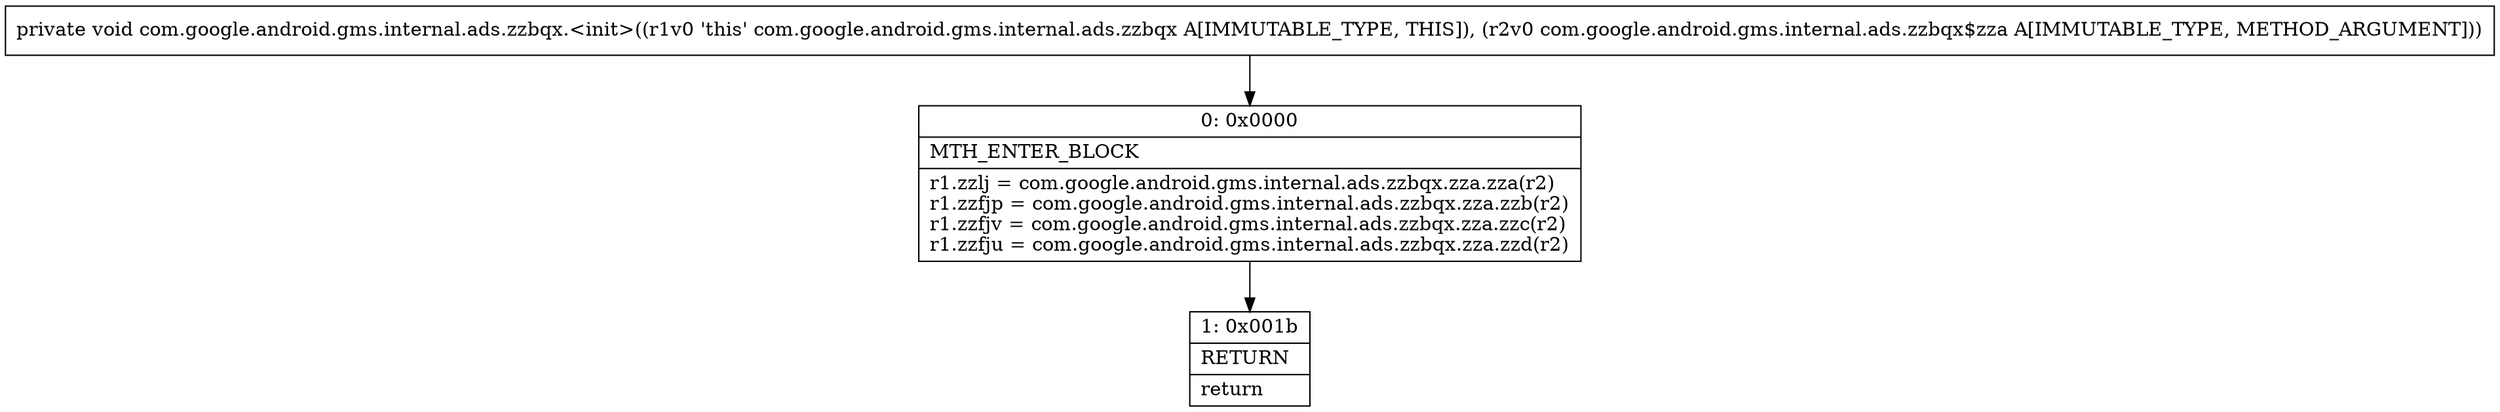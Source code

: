 digraph "CFG forcom.google.android.gms.internal.ads.zzbqx.\<init\>(Lcom\/google\/android\/gms\/internal\/ads\/zzbqx$zza;)V" {
Node_0 [shape=record,label="{0\:\ 0x0000|MTH_ENTER_BLOCK\l|r1.zzlj = com.google.android.gms.internal.ads.zzbqx.zza.zza(r2)\lr1.zzfjp = com.google.android.gms.internal.ads.zzbqx.zza.zzb(r2)\lr1.zzfjv = com.google.android.gms.internal.ads.zzbqx.zza.zzc(r2)\lr1.zzfju = com.google.android.gms.internal.ads.zzbqx.zza.zzd(r2)\l}"];
Node_1 [shape=record,label="{1\:\ 0x001b|RETURN\l|return\l}"];
MethodNode[shape=record,label="{private void com.google.android.gms.internal.ads.zzbqx.\<init\>((r1v0 'this' com.google.android.gms.internal.ads.zzbqx A[IMMUTABLE_TYPE, THIS]), (r2v0 com.google.android.gms.internal.ads.zzbqx$zza A[IMMUTABLE_TYPE, METHOD_ARGUMENT])) }"];
MethodNode -> Node_0;
Node_0 -> Node_1;
}

